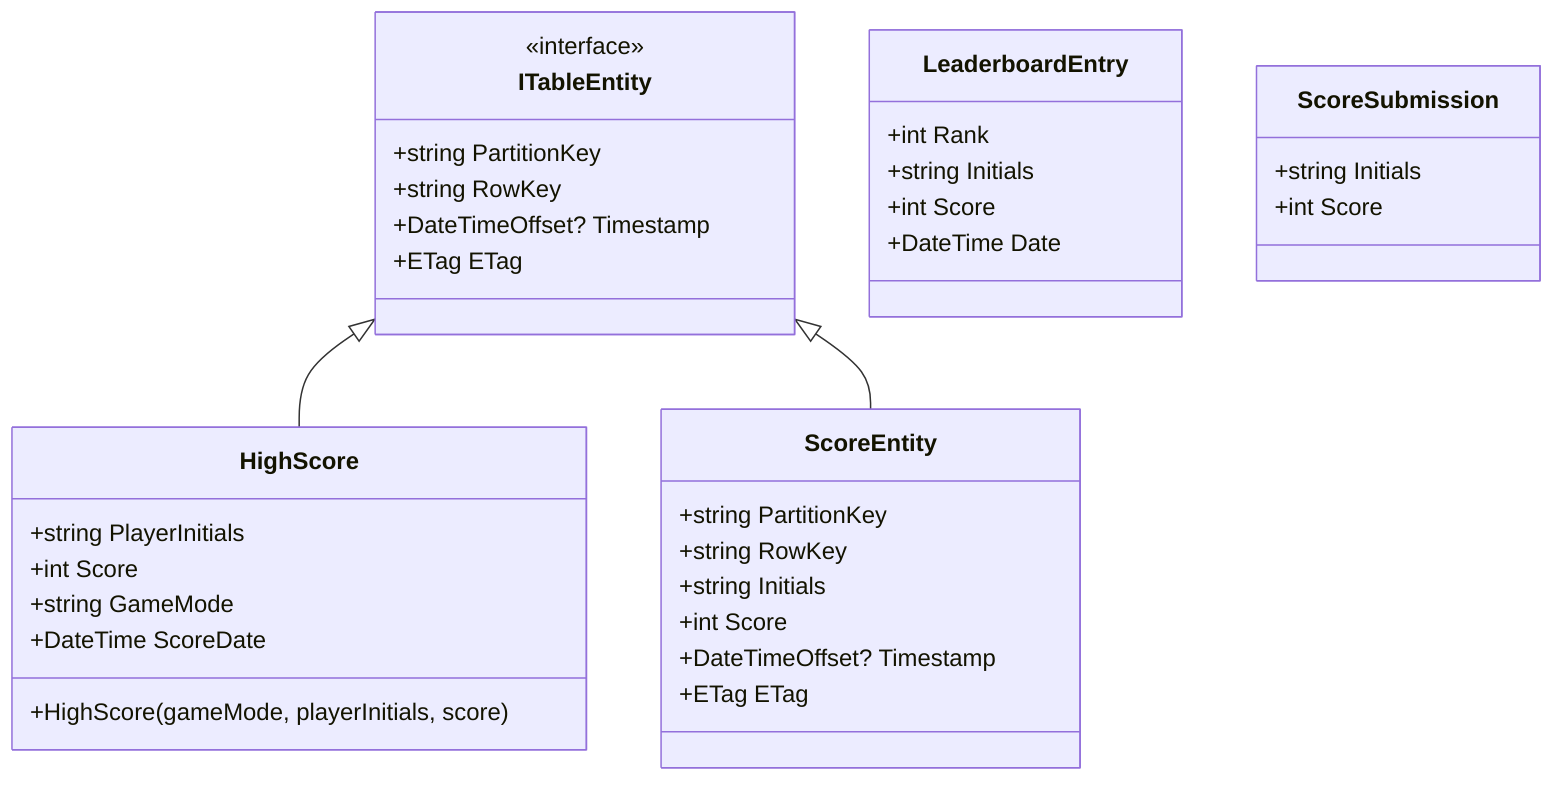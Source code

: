 classDiagram
    class ITableEntity {
        <<interface>>
        +string PartitionKey
        +string RowKey
        +DateTimeOffset? Timestamp
        +ETag ETag
    }

    class HighScore {
        +string PlayerInitials
        +int Score
        +string GameMode
        +DateTime ScoreDate
        +HighScore(gameMode, playerInitials, score)
    }

    class ScoreEntity {
        +string PartitionKey
        +string RowKey
        +string Initials
        +int Score
        +DateTimeOffset? Timestamp
        +ETag ETag
    }

    class LeaderboardEntry {
        +int Rank
        +string Initials
        +int Score
        +DateTime Date
    }

    class ScoreSubmission {
        +string Initials
        +int Score
    }

    ITableEntity <|-- HighScore
    ITableEntity <|-- ScoreEntity